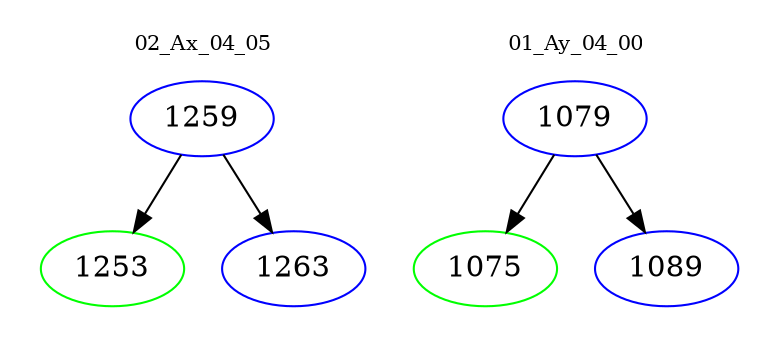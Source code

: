 digraph{
subgraph cluster_0 {
color = white
label = "02_Ax_04_05";
fontsize=10;
T0_1259 [label="1259", color="blue"]
T0_1259 -> T0_1253 [color="black"]
T0_1253 [label="1253", color="green"]
T0_1259 -> T0_1263 [color="black"]
T0_1263 [label="1263", color="blue"]
}
subgraph cluster_1 {
color = white
label = "01_Ay_04_00";
fontsize=10;
T1_1079 [label="1079", color="blue"]
T1_1079 -> T1_1075 [color="black"]
T1_1075 [label="1075", color="green"]
T1_1079 -> T1_1089 [color="black"]
T1_1089 [label="1089", color="blue"]
}
}
